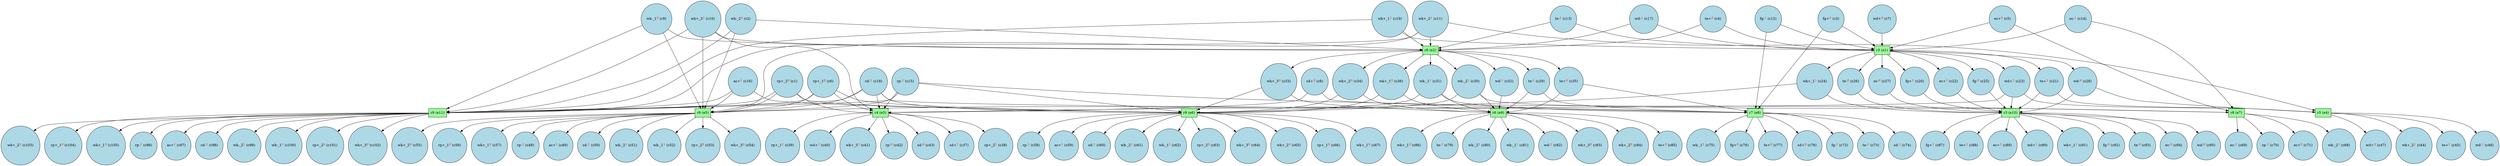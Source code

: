 digraph test {
  c1 -> e6;
  c1 -> e5;
  c1 -> e3;
  c1 -> e11;
  c2 -> e5;
  c2 -> e11;
  c2 -> e2;
  c3 -> e8;
  c3 -> e1;
  c4 -> e2;
  c4 -> e1;
  c5 -> e7;
  c5 -> e1;
  c6 -> e6;
  c6 -> e5;
  c6 -> e3;
  c6 -> e11;
  c7 -> e1;
  c8 -> e8;
  c8 -> e3;
  c9 -> e5;
  c9 -> e11;
  c9 -> e2;
  c10 -> e5;
  c10 -> e3;
  c10 -> e11;
  c10 -> e2;
  c11 -> e5;
  c11 -> e4;
  c11 -> e11;
  c11 -> e2;
  c12 -> e8;
  c12 -> e1;
  c13 -> e2;
  c13 -> e1;
  c14 -> e7;
  c14 -> e1;
  c15 -> e6;
  c15 -> e7;
  c15 -> e5;
  c15 -> e3;
  c15 -> e11;
  c16 -> e6;
  c16 -> e5;
  c16 -> e11;
  c17 -> e2;
  c17 -> e1;
  c18 -> e6;
  c18 -> e8;
  c18 -> e5;
  c18 -> e3;
  c18 -> e11;
  c19 -> e11;
  c19 -> e2;
  c19 -> e1;
  e1 -> c20;
  c20 -> e10;
  e1 -> c21;
  c21 -> e4;
  c21 -> e10;
  e1 -> c22;
  c22 -> e10;
  e1 -> c23;
  c23 -> e4;
  c23 -> e3;
  c23 -> e10;
  e1 -> c24;
  c24 -> e5;
  c24 -> e10;
  e1 -> c25;
  c25 -> e10;
  e1 -> c26;
  c26 -> e10;
  e1 -> c27;
  c27 -> e10;
  e1 -> c28;
  c28 -> e4;
  c28 -> e10;
  e2 -> c29;
  c29 -> e8;
  c29 -> e9;
  e2 -> c30;
  c30 -> e6;
  c30 -> e7;
  c30 -> e9;
  e2 -> c31;
  c31 -> e6;
  c31 -> e8;
  c31 -> e9;
  e2 -> c32;
  c32 -> e9;
  e2 -> c33;
  c33 -> e6;
  c33 -> e9;
  e2 -> c34;
  c34 -> e6;
  c34 -> e9;
  e2 -> c35;
  c35 -> e8;
  c35 -> e9;
  e2 -> c36;
  c36 -> e6;
  c36 -> e9;
  e3 -> c37;
  e3 -> c38;
  e3 -> c39;
  e3 -> c40;
  e3 -> c41;
  e3 -> c42;
  e3 -> c43;
  e4 -> c44;
  e4 -> c45;
  e4 -> c46;
  e4 -> c47;
  e5 -> c48;
  e5 -> c49;
  e5 -> c50;
  e5 -> c51;
  e5 -> c52;
  e5 -> c53;
  e5 -> c54;
  e5 -> c55;
  e5 -> c56;
  e5 -> c57;
  e6 -> c58;
  e6 -> c59;
  e6 -> c60;
  e6 -> c61;
  e6 -> c62;
  e6 -> c63;
  e6 -> c64;
  e6 -> c65;
  e6 -> c66;
  e6 -> c67;
  e7 -> c68;
  e7 -> c69;
  e7 -> c70;
  e7 -> c71;
  e8 -> c72;
  e8 -> c73;
  e8 -> c74;
  e8 -> c75;
  e8 -> c76;
  e8 -> c77;
  e8 -> c78;
  e9 -> c79;
  e9 -> c80;
  e9 -> c81;
  e9 -> c82;
  e9 -> c83;
  e9 -> c84;
  e9 -> c85;
  e9 -> c86;
  e10 -> c87;
  e10 -> c88;
  e10 -> c89;
  e10 -> c90;
  e10 -> c91;
  e10 -> c92;
  e10 -> c93;
  e10 -> c94;
  e10 -> c95;
  e11 -> c96;
  e11 -> c97;
  e11 -> c98;
  e11 -> c99;
  e11 -> c100;
  e11 -> c101;
  e11 -> c102;
  e11 -> c103;
  e11 -> c104;
  e11 -> c105;
  c1 [fillcolor=lightblue label= <rp+_2<FONT COLOR="red"><SUP>0</SUP></FONT>&nbsp;(c1)> shape=circle style=filled];
  c2 [fillcolor=lightblue label= <wk-_2<FONT COLOR="red"><SUP>0</SUP></FONT>&nbsp;(c2)> shape=circle style=filled];
  c3 [fillcolor=lightblue label= <fg+<FONT COLOR="red"><SUP>0</SUP></FONT>&nbsp;(c3)> shape=circle style=filled];
  c4 [fillcolor=lightblue label= <te+<FONT COLOR="red"><SUP>0</SUP></FONT>&nbsp;(c4)> shape=circle style=filled];
  c5 [fillcolor=lightblue label= <ec+<FONT COLOR="red"><SUP>0</SUP></FONT>&nbsp;(c5)> shape=circle style=filled];
  c6 [fillcolor=lightblue label= <rp+_1<FONT COLOR="red"><SUP>0</SUP></FONT>&nbsp;(c6)> shape=circle style=filled];
  c7 [fillcolor=lightblue label= <wd+<FONT COLOR="red"><SUP>0</SUP></FONT>&nbsp;(c7)> shape=circle style=filled];
  c8 [fillcolor=lightblue label= <sd+<FONT COLOR="red"><SUP>0</SUP></FONT>&nbsp;(c8)> shape=circle style=filled];
  c9 [fillcolor=lightblue label= <wk-_1<FONT COLOR="red"><SUP>0</SUP></FONT>&nbsp;(c9)> shape=circle style=filled];
  c10 [fillcolor=lightblue label= <wk+_3<FONT COLOR="red"><SUP>1</SUP></FONT>&nbsp;(c10)> shape=circle style=filled];
  c11 [fillcolor=lightblue label= <wk+_2<FONT COLOR="red"><SUP>1</SUP></FONT>&nbsp;(c11)> shape=circle style=filled];
  c12 [fillcolor=lightblue label= <fg-<FONT COLOR="red"><SUP>1</SUP></FONT>&nbsp;(c12)> shape=circle style=filled];
  c13 [fillcolor=lightblue label= <te-<FONT COLOR="red"><SUP>1</SUP></FONT>&nbsp;(c13)> shape=circle style=filled];
  c14 [fillcolor=lightblue label= <ec-<FONT COLOR="red"><SUP>1</SUP></FONT>&nbsp;(c14)> shape=circle style=filled];
  c15 [fillcolor=lightblue label= <rp-<FONT COLOR="red"><SUP>1</SUP></FONT>&nbsp;(c15)> shape=circle style=filled];
  c16 [fillcolor=lightblue label= <ac+<FONT COLOR="red"><SUP>1</SUP></FONT>&nbsp;(c16)> shape=circle style=filled];
  c17 [fillcolor=lightblue label= <wd-<FONT COLOR="red"><SUP>1</SUP></FONT>&nbsp;(c17)> shape=circle style=filled];
  c18 [fillcolor=lightblue label= <sd-<FONT COLOR="red"><SUP>1</SUP></FONT>&nbsp;(c18)> shape=circle style=filled];
  c19 [fillcolor=lightblue label= <wk+_1<FONT COLOR="red"><SUP>1</SUP></FONT>&nbsp;(c19)> shape=circle style=filled];
  c20 [fillcolor=lightblue label= <fg+<FONT COLOR="red"><SUP>1</SUP></FONT>&nbsp;(c20)> shape=circle style=filled];
  c21 [fillcolor=lightblue label= <te+<FONT COLOR="red"><SUP>1</SUP></FONT>&nbsp;(c21)> shape=circle style=filled];
  c22 [fillcolor=lightblue label= <ec+<FONT COLOR="red"><SUP>1</SUP></FONT>&nbsp;(c22)> shape=circle style=filled];
  c23 [fillcolor=lightblue label= <wd+<FONT COLOR="red"><SUP>1</SUP></FONT>&nbsp;(c23)> shape=circle style=filled];
  c24 [fillcolor=lightblue label= <wk+_1<FONT COLOR="red"><SUP>1</SUP></FONT>&nbsp;(c24)> shape=circle style=filled];
  c25 [fillcolor=lightblue label= <fg-<FONT COLOR="red"><SUP>0</SUP></FONT>&nbsp;(c25)> shape=circle style=filled];
  c26 [fillcolor=lightblue label= <te-<FONT COLOR="red"><SUP>0</SUP></FONT>&nbsp;(c26)> shape=circle style=filled];
  c27 [fillcolor=lightblue label= <ec-<FONT COLOR="red"><SUP>0</SUP></FONT>&nbsp;(c27)> shape=circle style=filled];
  c28 [fillcolor=lightblue label= <wd-<FONT COLOR="red"><SUP>0</SUP></FONT>&nbsp;(c28)> shape=circle style=filled];
  c29 [fillcolor=lightblue label= <te-<FONT COLOR="red"><SUP>1</SUP></FONT>&nbsp;(c29)> shape=circle style=filled];
  c30 [fillcolor=lightblue label= <wk-_2<FONT COLOR="red"><SUP>1</SUP></FONT>&nbsp;(c30)> shape=circle style=filled];
  c31 [fillcolor=lightblue label= <wk-_1<FONT COLOR="red"><SUP>1</SUP></FONT>&nbsp;(c31)> shape=circle style=filled];
  c32 [fillcolor=lightblue label= <wd-<FONT COLOR="red"><SUP>1</SUP></FONT>&nbsp;(c32)> shape=circle style=filled];
  c33 [fillcolor=lightblue label= <wk+_3<FONT COLOR="red"><SUP>0</SUP></FONT>&nbsp;(c33)> shape=circle style=filled];
  c34 [fillcolor=lightblue label= <wk+_2<FONT COLOR="red"><SUP>0</SUP></FONT>&nbsp;(c34)> shape=circle style=filled];
  c35 [fillcolor=lightblue label= <te+<FONT COLOR="red"><SUP>0</SUP></FONT>&nbsp;(c35)> shape=circle style=filled];
  c36 [fillcolor=lightblue label= <wk+_1<FONT COLOR="red"><SUP>0</SUP></FONT>&nbsp;(c36)> shape=circle style=filled];
  c37 [fillcolor=lightblue label= <sd+<FONT COLOR="red"><SUP>1</SUP></FONT>&nbsp;(c37)> shape=circle style=filled];
  c38 [fillcolor=lightblue label= <rp+_2<FONT COLOR="red"><SUP>1</SUP></FONT>&nbsp;(c38)> shape=circle style=filled];
  c39 [fillcolor=lightblue label= <rp+_1<FONT COLOR="red"><SUP>1</SUP></FONT>&nbsp;(c39)> shape=circle style=filled];
  c40 [fillcolor=lightblue label= <wd+<FONT COLOR="red"><SUP>1</SUP></FONT>&nbsp;(c40)> shape=circle style=filled];
  c41 [fillcolor=lightblue label= <wk+_3<FONT COLOR="red"><SUP>1</SUP></FONT>&nbsp;(c41)> shape=circle style=filled];
  c42 [fillcolor=lightblue label= <rp-<FONT COLOR="red"><SUP>0</SUP></FONT>&nbsp;(c42)> shape=circle style=filled];
  c43 [fillcolor=lightblue label= <sd-<FONT COLOR="red"><SUP>0</SUP></FONT>&nbsp;(c43)> shape=circle style=filled];
  c44 [fillcolor=lightblue label= <wk+_2<FONT COLOR="red"><SUP>1</SUP></FONT>&nbsp;(c44)> shape=circle style=filled];
  c45 [fillcolor=lightblue label= <te+<FONT COLOR="red"><SUP>1</SUP></FONT>&nbsp;(c45)> shape=circle style=filled];
  c46 [fillcolor=lightblue label= <wd-<FONT COLOR="red"><SUP>1</SUP></FONT>&nbsp;(c46)> shape=circle style=filled];
  c47 [fillcolor=lightblue label= <wd+<FONT COLOR="red"><SUP>0</SUP></FONT>&nbsp;(c47)> shape=circle style=filled];
  c48 [fillcolor=lightblue label= <rp-<FONT COLOR="red"><SUP>1</SUP></FONT>&nbsp;(c48)> shape=circle style=filled];
  c49 [fillcolor=lightblue label= <ac+<FONT COLOR="red"><SUP>1</SUP></FONT>&nbsp;(c49)> shape=circle style=filled];
  c50 [fillcolor=lightblue label= <sd-<FONT COLOR="red"><SUP>1</SUP></FONT>&nbsp;(c50)> shape=circle style=filled];
  c51 [fillcolor=lightblue label= <wk-_2<FONT COLOR="red"><SUP>1</SUP></FONT>&nbsp;(c51)> shape=circle style=filled];
  c52 [fillcolor=lightblue label= <wk-_1<FONT COLOR="red"><SUP>1</SUP></FONT>&nbsp;(c52)> shape=circle style=filled];
  c53 [fillcolor=lightblue label= <rp+_2<FONT COLOR="red"><SUP>0</SUP></FONT>&nbsp;(c53)> shape=circle style=filled];
  c54 [fillcolor=lightblue label= <wk+_3<FONT COLOR="red"><SUP>0</SUP></FONT>&nbsp;(c54)> shape=circle style=filled];
  c55 [fillcolor=lightblue label= <wk+_2<FONT COLOR="red"><SUP>0</SUP></FONT>&nbsp;(c55)> shape=circle style=filled];
  c56 [fillcolor=lightblue label= <rp+_1<FONT COLOR="red"><SUP>0</SUP></FONT>&nbsp;(c56)> shape=circle style=filled];
  c57 [fillcolor=lightblue label= <wk+_1<FONT COLOR="red"><SUP>0</SUP></FONT>&nbsp;(c57)> shape=circle style=filled];
  c58 [fillcolor=lightblue label= <rp-<FONT COLOR="red"><SUP>1</SUP></FONT>&nbsp;(c58)> shape=circle style=filled];
  c59 [fillcolor=lightblue label= <ac+<FONT COLOR="red"><SUP>1</SUP></FONT>&nbsp;(c59)> shape=circle style=filled];
  c60 [fillcolor=lightblue label= <sd-<FONT COLOR="red"><SUP>1</SUP></FONT>&nbsp;(c60)> shape=circle style=filled];
  c61 [fillcolor=lightblue label= <wk-_2<FONT COLOR="red"><SUP>1</SUP></FONT>&nbsp;(c61)> shape=circle style=filled];
  c62 [fillcolor=lightblue label= <wk-_1<FONT COLOR="red"><SUP>1</SUP></FONT>&nbsp;(c62)> shape=circle style=filled];
  c63 [fillcolor=lightblue label= <rp+_2<FONT COLOR="red"><SUP>0</SUP></FONT>&nbsp;(c63)> shape=circle style=filled];
  c64 [fillcolor=lightblue label= <wk+_3<FONT COLOR="red"><SUP>0</SUP></FONT>&nbsp;(c64)> shape=circle style=filled];
  c65 [fillcolor=lightblue label= <wk+_2<FONT COLOR="red"><SUP>0</SUP></FONT>&nbsp;(c65)> shape=circle style=filled];
  c66 [fillcolor=lightblue label= <rp+_1<FONT COLOR="red"><SUP>0</SUP></FONT>&nbsp;(c66)> shape=circle style=filled];
  c67 [fillcolor=lightblue label= <wk+_1<FONT COLOR="red"><SUP>0</SUP></FONT>&nbsp;(c67)> shape=circle style=filled];
  c68 [fillcolor=lightblue label= <wk-_2<FONT COLOR="red"><SUP>1</SUP></FONT>&nbsp;(c68)> shape=circle style=filled];
  c69 [fillcolor=lightblue label= <ec-<FONT COLOR="red"><SUP>1</SUP></FONT>&nbsp;(c69)> shape=circle style=filled];
  c70 [fillcolor=lightblue label= <rp-<FONT COLOR="red"><SUP>1</SUP></FONT>&nbsp;(c70)> shape=circle style=filled];
  c71 [fillcolor=lightblue label= <ec+<FONT COLOR="red"><SUP>0</SUP></FONT>&nbsp;(c71)> shape=circle style=filled];
  c72 [fillcolor=lightblue label= <fg-<FONT COLOR="red"><SUP>1</SUP></FONT>&nbsp;(c72)> shape=circle style=filled];
  c73 [fillcolor=lightblue label= <te-<FONT COLOR="red"><SUP>1</SUP></FONT>&nbsp;(c73)> shape=circle style=filled];
  c74 [fillcolor=lightblue label= <sd-<FONT COLOR="red"><SUP>1</SUP></FONT>&nbsp;(c74)> shape=circle style=filled];
  c75 [fillcolor=lightblue label= <wk-_1<FONT COLOR="red"><SUP>1</SUP></FONT>&nbsp;(c75)> shape=circle style=filled];
  c76 [fillcolor=lightblue label= <fg+<FONT COLOR="red"><SUP>0</SUP></FONT>&nbsp;(c76)> shape=circle style=filled];
  c77 [fillcolor=lightblue label= <te+<FONT COLOR="red"><SUP>0</SUP></FONT>&nbsp;(c77)> shape=circle style=filled];
  c78 [fillcolor=lightblue label= <sd+<FONT COLOR="red"><SUP>0</SUP></FONT>&nbsp;(c78)> shape=circle style=filled];
  c79 [fillcolor=lightblue label= <te-<FONT COLOR="red"><SUP>1</SUP></FONT>&nbsp;(c79)> shape=circle style=filled];
  c80 [fillcolor=lightblue label= <wk-_2<FONT COLOR="red"><SUP>1</SUP></FONT>&nbsp;(c80)> shape=circle style=filled];
  c81 [fillcolor=lightblue label= <wk-_1<FONT COLOR="red"><SUP>1</SUP></FONT>&nbsp;(c81)> shape=circle style=filled];
  c82 [fillcolor=lightblue label= <wd-<FONT COLOR="red"><SUP>1</SUP></FONT>&nbsp;(c82)> shape=circle style=filled];
  c83 [fillcolor=lightblue label= <wk+_3<FONT COLOR="red"><SUP>0</SUP></FONT>&nbsp;(c83)> shape=circle style=filled];
  c84 [fillcolor=lightblue label= <wk+_2<FONT COLOR="red"><SUP>0</SUP></FONT>&nbsp;(c84)> shape=circle style=filled];
  c85 [fillcolor=lightblue label= <te+<FONT COLOR="red"><SUP>0</SUP></FONT>&nbsp;(c85)> shape=circle style=filled];
  c86 [fillcolor=lightblue label= <wk+_1<FONT COLOR="red"><SUP>0</SUP></FONT>&nbsp;(c86)> shape=circle style=filled];
  c87 [fillcolor=lightblue label= <fg+<FONT COLOR="red"><SUP>1</SUP></FONT>&nbsp;(c87)> shape=circle style=filled];
  c88 [fillcolor=lightblue label= <te+<FONT COLOR="red"><SUP>1</SUP></FONT>&nbsp;(c88)> shape=circle style=filled];
  c89 [fillcolor=lightblue label= <ec+<FONT COLOR="red"><SUP>1</SUP></FONT>&nbsp;(c89)> shape=circle style=filled];
  c90 [fillcolor=lightblue label= <wd+<FONT COLOR="red"><SUP>1</SUP></FONT>&nbsp;(c90)> shape=circle style=filled];
  c91 [fillcolor=lightblue label= <wk+_1<FONT COLOR="red"><SUP>1</SUP></FONT>&nbsp;(c91)> shape=circle style=filled];
  c92 [fillcolor=lightblue label= <fg-<FONT COLOR="red"><SUP>0</SUP></FONT>&nbsp;(c92)> shape=circle style=filled];
  c93 [fillcolor=lightblue label= <te-<FONT COLOR="red"><SUP>0</SUP></FONT>&nbsp;(c93)> shape=circle style=filled];
  c94 [fillcolor=lightblue label= <ec-<FONT COLOR="red"><SUP>0</SUP></FONT>&nbsp;(c94)> shape=circle style=filled];
  c95 [fillcolor=lightblue label= <wd-<FONT COLOR="red"><SUP>0</SUP></FONT>&nbsp;(c95)> shape=circle style=filled];
  c96 [fillcolor=lightblue label= <rp-<FONT COLOR="red"><SUP>1</SUP></FONT>&nbsp;(c96)> shape=circle style=filled];
  c97 [fillcolor=lightblue label= <ac+<FONT COLOR="red"><SUP>1</SUP></FONT>&nbsp;(c97)> shape=circle style=filled];
  c98 [fillcolor=lightblue label= <sd-<FONT COLOR="red"><SUP>1</SUP></FONT>&nbsp;(c98)> shape=circle style=filled];
  c99 [fillcolor=lightblue label= <wk-_2<FONT COLOR="red"><SUP>1</SUP></FONT>&nbsp;(c99)> shape=circle style=filled];
  c100 [fillcolor=lightblue label= <wk-_1<FONT COLOR="red"><SUP>1</SUP></FONT>&nbsp;(c100)> shape=circle style=filled];
  c101 [fillcolor=lightblue label= <rp+_2<FONT COLOR="red"><SUP>0</SUP></FONT>&nbsp;(c101)> shape=circle style=filled];
  c102 [fillcolor=lightblue label= <wk+_3<FONT COLOR="red"><SUP>0</SUP></FONT>&nbsp;(c102)> shape=circle style=filled];
  c103 [fillcolor=lightblue label= <wk+_2<FONT COLOR="red"><SUP>0</SUP></FONT>&nbsp;(c103)> shape=circle style=filled];
  c104 [fillcolor=lightblue label= <rp+_1<FONT COLOR="red"><SUP>0</SUP></FONT>&nbsp;(c104)> shape=circle style=filled];
  c105 [fillcolor=lightblue label= <wk+_1<FONT COLOR="red"><SUP>0</SUP></FONT>&nbsp;(c105)> shape=circle style=filled];
  e1 [fillcolor=palegreen label="r3 (e1)" shape=box style=filled];
  e2 [fillcolor=palegreen label="r6 (e2)" shape=box style=filled];
  e3 [fillcolor=palegreen label="r4 (e3)" shape=box style=filled];
  e4 [fillcolor=palegreen label="r5 (e4)" shape=box style=filled];
  e5 [fillcolor=palegreen label="r9 (e5)" shape=box style=filled];
  e6 [fillcolor=palegreen label="r9 (e6)" shape=box style=filled];
  e7 [fillcolor=palegreen label="r8 (e7)" shape=box style=filled];
  e8 [fillcolor=palegreen label="r7 (e8)" shape=box style=filled];
  e9 [fillcolor=palegreen label="r6 (e9)" shape=box style=filled];
  e10 [fillcolor=palegreen label="r3 (e10)" shape=box style=filled];
  e11 [fillcolor=palegreen label="r9 (e11)" shape=box style=filled];
}
